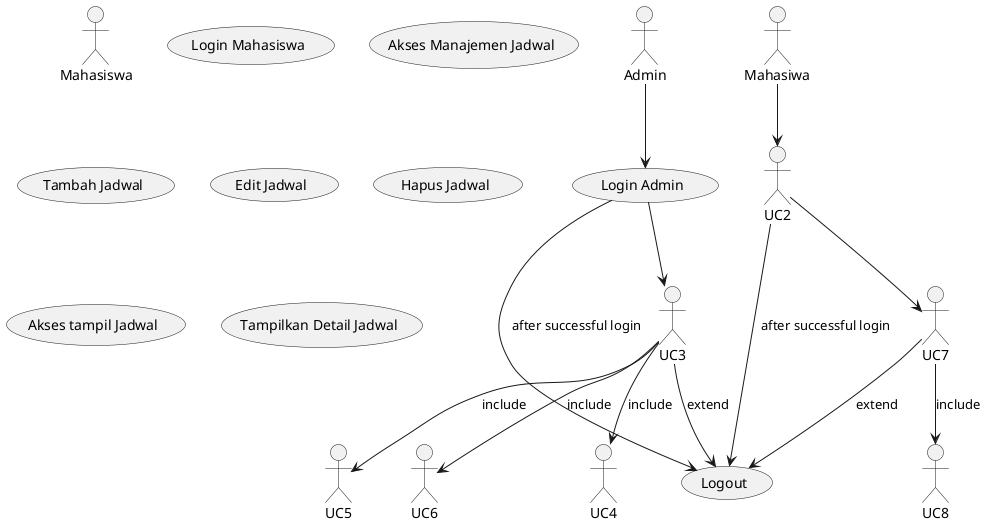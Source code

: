 @startuml rancangan

actor Admin 
actor Mahasiswa 

usecase "Login Admin" as UC1
usecase "Login Mahasiswa" as US2
usecase "Akses Manajemen Jadwal" as US3
usecase "Tambah Jadwal" as US4
usecase "Edit Jadwal" as US5
usecase "Hapus Jadwal" as US6
usecase "Akses tampil Jadwal" as US7
usecase "Tampilkan Detail Jadwal" as US8
usecase "Logout" as UC9

Admin --> UC1
UC1 --> UC3
UC3 --> UC4 : include
UC3 --> UC5 : include
UC3 --> UC6 : include
UC3 --> UC9 : extend

Mahasiwa --> UC2
UC2 --> UC7
UC7 --> UC8 : include
UC7 --> UC9 : extend 

UC1 --> UC9 : after successful login
UC2 --> UC9 : after successful login

@enduml